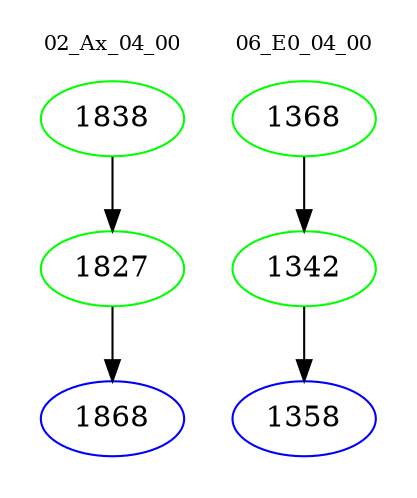 digraph{
subgraph cluster_0 {
color = white
label = "02_Ax_04_00";
fontsize=10;
T0_1838 [label="1838", color="green"]
T0_1838 -> T0_1827 [color="black"]
T0_1827 [label="1827", color="green"]
T0_1827 -> T0_1868 [color="black"]
T0_1868 [label="1868", color="blue"]
}
subgraph cluster_1 {
color = white
label = "06_E0_04_00";
fontsize=10;
T1_1368 [label="1368", color="green"]
T1_1368 -> T1_1342 [color="black"]
T1_1342 [label="1342", color="green"]
T1_1342 -> T1_1358 [color="black"]
T1_1358 [label="1358", color="blue"]
}
}
